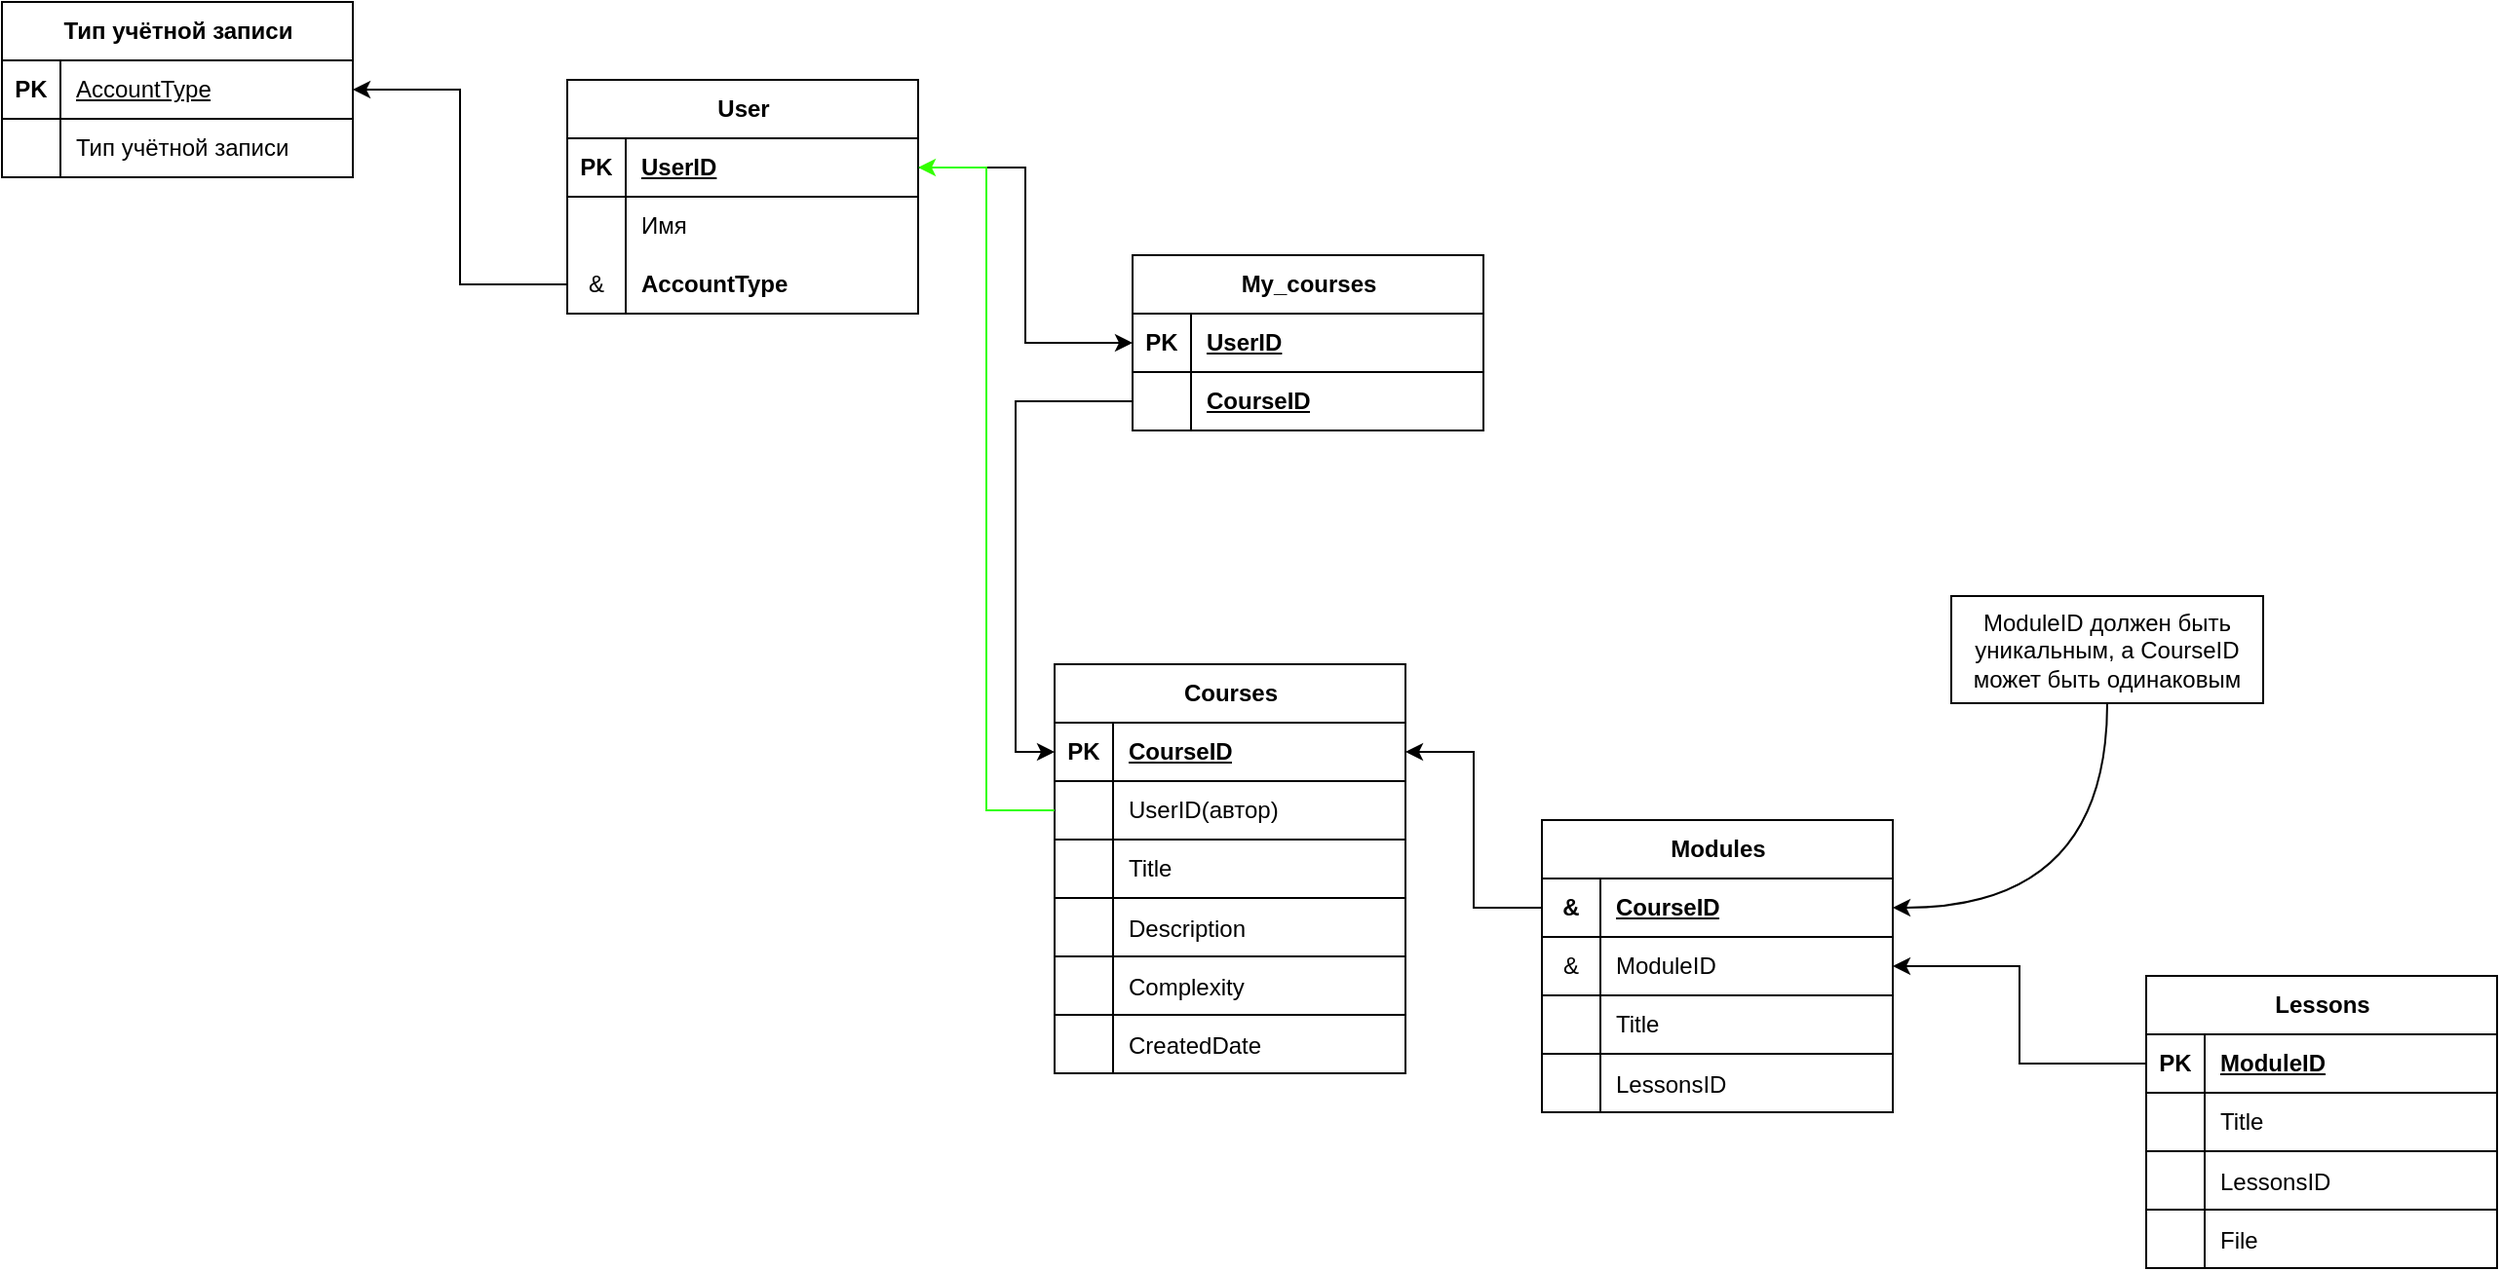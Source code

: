 <mxfile version="24.7.17">
  <diagram name="Страница — 1" id="PTYx6hQ2oJFAxsh8-Oep">
    <mxGraphModel dx="1301" dy="838" grid="1" gridSize="10" guides="1" tooltips="1" connect="1" arrows="1" fold="1" page="1" pageScale="1" pageWidth="827" pageHeight="1169" math="0" shadow="0">
      <root>
        <mxCell id="0" />
        <mxCell id="1" parent="0" />
        <mxCell id="u0pjUyC4gj4sullHrLvw-1" value="User" style="shape=table;startSize=30;container=1;collapsible=1;childLayout=tableLayout;fixedRows=1;rowLines=0;fontStyle=1;align=center;resizeLast=1;html=1;" parent="1" vertex="1">
          <mxGeometry x="90" y="320" width="180" height="120" as="geometry" />
        </mxCell>
        <mxCell id="u0pjUyC4gj4sullHrLvw-2" value="" style="shape=tableRow;horizontal=0;startSize=0;swimlaneHead=0;swimlaneBody=0;fillColor=none;collapsible=0;dropTarget=0;points=[[0,0.5],[1,0.5]];portConstraint=eastwest;top=0;left=0;right=0;bottom=1;" parent="u0pjUyC4gj4sullHrLvw-1" vertex="1">
          <mxGeometry y="30" width="180" height="30" as="geometry" />
        </mxCell>
        <mxCell id="u0pjUyC4gj4sullHrLvw-3" value="PK" style="shape=partialRectangle;connectable=0;fillColor=none;top=0;left=0;bottom=0;right=0;fontStyle=1;overflow=hidden;whiteSpace=wrap;html=1;" parent="u0pjUyC4gj4sullHrLvw-2" vertex="1">
          <mxGeometry width="30" height="30" as="geometry">
            <mxRectangle width="30" height="30" as="alternateBounds" />
          </mxGeometry>
        </mxCell>
        <mxCell id="u0pjUyC4gj4sullHrLvw-4" value="UserID" style="shape=partialRectangle;connectable=0;fillColor=none;top=0;left=0;bottom=0;right=0;align=left;spacingLeft=6;fontStyle=5;overflow=hidden;whiteSpace=wrap;html=1;" parent="u0pjUyC4gj4sullHrLvw-2" vertex="1">
          <mxGeometry x="30" width="150" height="30" as="geometry">
            <mxRectangle width="150" height="30" as="alternateBounds" />
          </mxGeometry>
        </mxCell>
        <mxCell id="u0pjUyC4gj4sullHrLvw-5" value="" style="shape=tableRow;horizontal=0;startSize=0;swimlaneHead=0;swimlaneBody=0;fillColor=none;collapsible=0;dropTarget=0;points=[[0,0.5],[1,0.5]];portConstraint=eastwest;top=0;left=0;right=0;bottom=0;" parent="u0pjUyC4gj4sullHrLvw-1" vertex="1">
          <mxGeometry y="60" width="180" height="30" as="geometry" />
        </mxCell>
        <mxCell id="u0pjUyC4gj4sullHrLvw-6" value="" style="shape=partialRectangle;connectable=0;fillColor=none;top=0;left=0;bottom=0;right=0;editable=1;overflow=hidden;whiteSpace=wrap;html=1;" parent="u0pjUyC4gj4sullHrLvw-5" vertex="1">
          <mxGeometry width="30" height="30" as="geometry">
            <mxRectangle width="30" height="30" as="alternateBounds" />
          </mxGeometry>
        </mxCell>
        <mxCell id="u0pjUyC4gj4sullHrLvw-7" value="Имя" style="shape=partialRectangle;connectable=0;fillColor=none;top=0;left=0;bottom=0;right=0;align=left;spacingLeft=6;overflow=hidden;whiteSpace=wrap;html=1;" parent="u0pjUyC4gj4sullHrLvw-5" vertex="1">
          <mxGeometry x="30" width="150" height="30" as="geometry">
            <mxRectangle width="150" height="30" as="alternateBounds" />
          </mxGeometry>
        </mxCell>
        <mxCell id="u0pjUyC4gj4sullHrLvw-8" value="" style="shape=tableRow;horizontal=0;startSize=0;swimlaneHead=0;swimlaneBody=0;fillColor=none;collapsible=0;dropTarget=0;points=[[0,0.5],[1,0.5]];portConstraint=eastwest;top=0;left=0;right=0;bottom=0;" parent="u0pjUyC4gj4sullHrLvw-1" vertex="1">
          <mxGeometry y="90" width="180" height="30" as="geometry" />
        </mxCell>
        <mxCell id="u0pjUyC4gj4sullHrLvw-9" value="&amp;amp;" style="shape=partialRectangle;connectable=0;fillColor=none;top=0;left=0;bottom=0;right=0;editable=1;overflow=hidden;whiteSpace=wrap;html=1;" parent="u0pjUyC4gj4sullHrLvw-8" vertex="1">
          <mxGeometry width="30" height="30" as="geometry">
            <mxRectangle width="30" height="30" as="alternateBounds" />
          </mxGeometry>
        </mxCell>
        <mxCell id="u0pjUyC4gj4sullHrLvw-10" value="AccountType" style="shape=partialRectangle;connectable=0;fillColor=none;top=0;left=0;bottom=0;right=0;align=left;spacingLeft=6;overflow=hidden;whiteSpace=wrap;html=1;fontStyle=1" parent="u0pjUyC4gj4sullHrLvw-8" vertex="1">
          <mxGeometry x="30" width="150" height="30" as="geometry">
            <mxRectangle width="150" height="30" as="alternateBounds" />
          </mxGeometry>
        </mxCell>
        <mxCell id="u0pjUyC4gj4sullHrLvw-14" value="Тип учётной записи" style="shape=table;startSize=30;container=1;collapsible=1;childLayout=tableLayout;fixedRows=1;rowLines=0;fontStyle=1;align=center;resizeLast=1;html=1;" parent="1" vertex="1">
          <mxGeometry x="-200" y="280" width="180" height="90" as="geometry" />
        </mxCell>
        <mxCell id="u0pjUyC4gj4sullHrLvw-15" value="" style="shape=tableRow;horizontal=0;startSize=0;swimlaneHead=0;swimlaneBody=0;fillColor=none;collapsible=0;dropTarget=0;points=[[0,0.5],[1,0.5]];portConstraint=eastwest;top=0;left=0;right=0;bottom=1;" parent="u0pjUyC4gj4sullHrLvw-14" vertex="1">
          <mxGeometry y="30" width="180" height="30" as="geometry" />
        </mxCell>
        <mxCell id="u0pjUyC4gj4sullHrLvw-16" value="PK" style="shape=partialRectangle;connectable=0;fillColor=none;top=0;left=0;bottom=0;right=0;fontStyle=1;overflow=hidden;whiteSpace=wrap;html=1;" parent="u0pjUyC4gj4sullHrLvw-15" vertex="1">
          <mxGeometry width="30" height="30" as="geometry">
            <mxRectangle width="30" height="30" as="alternateBounds" />
          </mxGeometry>
        </mxCell>
        <mxCell id="u0pjUyC4gj4sullHrLvw-17" value="&lt;span style=&quot;font-weight: normal;&quot;&gt;AccountType&lt;/span&gt;" style="shape=partialRectangle;connectable=0;fillColor=none;top=0;left=0;bottom=0;right=0;align=left;spacingLeft=6;fontStyle=5;overflow=hidden;whiteSpace=wrap;html=1;" parent="u0pjUyC4gj4sullHrLvw-15" vertex="1">
          <mxGeometry x="30" width="150" height="30" as="geometry">
            <mxRectangle width="150" height="30" as="alternateBounds" />
          </mxGeometry>
        </mxCell>
        <mxCell id="u0pjUyC4gj4sullHrLvw-21" value="" style="shape=tableRow;horizontal=0;startSize=0;swimlaneHead=0;swimlaneBody=0;fillColor=none;collapsible=0;dropTarget=0;points=[[0,0.5],[1,0.5]];portConstraint=eastwest;top=0;left=0;right=0;bottom=0;" parent="u0pjUyC4gj4sullHrLvw-14" vertex="1">
          <mxGeometry y="60" width="180" height="30" as="geometry" />
        </mxCell>
        <mxCell id="u0pjUyC4gj4sullHrLvw-22" value="" style="shape=partialRectangle;connectable=0;fillColor=none;top=0;left=0;bottom=0;right=0;editable=1;overflow=hidden;whiteSpace=wrap;html=1;" parent="u0pjUyC4gj4sullHrLvw-21" vertex="1">
          <mxGeometry width="30" height="30" as="geometry">
            <mxRectangle width="30" height="30" as="alternateBounds" />
          </mxGeometry>
        </mxCell>
        <mxCell id="u0pjUyC4gj4sullHrLvw-23" value="Тип учётной записи" style="shape=partialRectangle;connectable=0;fillColor=none;top=0;left=0;bottom=0;right=0;align=left;spacingLeft=6;overflow=hidden;whiteSpace=wrap;html=1;" parent="u0pjUyC4gj4sullHrLvw-21" vertex="1">
          <mxGeometry x="30" width="150" height="30" as="geometry">
            <mxRectangle width="150" height="30" as="alternateBounds" />
          </mxGeometry>
        </mxCell>
        <mxCell id="u0pjUyC4gj4sullHrLvw-24" style="edgeStyle=orthogonalEdgeStyle;rounded=0;orthogonalLoop=1;jettySize=auto;html=1;exitX=0;exitY=0.5;exitDx=0;exitDy=0;entryX=1;entryY=0.5;entryDx=0;entryDy=0;" parent="1" source="u0pjUyC4gj4sullHrLvw-8" target="u0pjUyC4gj4sullHrLvw-15" edge="1">
          <mxGeometry relative="1" as="geometry" />
        </mxCell>
        <mxCell id="u0pjUyC4gj4sullHrLvw-25" value="My_courses" style="shape=table;startSize=30;container=1;collapsible=1;childLayout=tableLayout;fixedRows=1;rowLines=0;fontStyle=1;align=center;resizeLast=1;html=1;" parent="1" vertex="1">
          <mxGeometry x="380" y="410" width="180" height="90" as="geometry" />
        </mxCell>
        <mxCell id="u0pjUyC4gj4sullHrLvw-26" value="" style="shape=tableRow;horizontal=0;startSize=0;swimlaneHead=0;swimlaneBody=0;fillColor=none;collapsible=0;dropTarget=0;points=[[0,0.5],[1,0.5]];portConstraint=eastwest;top=0;left=0;right=0;bottom=1;" parent="u0pjUyC4gj4sullHrLvw-25" vertex="1">
          <mxGeometry y="30" width="180" height="30" as="geometry" />
        </mxCell>
        <mxCell id="u0pjUyC4gj4sullHrLvw-27" value="PK" style="shape=partialRectangle;connectable=0;fillColor=none;top=0;left=0;bottom=0;right=0;fontStyle=1;overflow=hidden;whiteSpace=wrap;html=1;" parent="u0pjUyC4gj4sullHrLvw-26" vertex="1">
          <mxGeometry width="30" height="30" as="geometry">
            <mxRectangle width="30" height="30" as="alternateBounds" />
          </mxGeometry>
        </mxCell>
        <mxCell id="u0pjUyC4gj4sullHrLvw-28" value="UserID" style="shape=partialRectangle;connectable=0;fillColor=none;top=0;left=0;bottom=0;right=0;align=left;spacingLeft=6;fontStyle=5;overflow=hidden;whiteSpace=wrap;html=1;" parent="u0pjUyC4gj4sullHrLvw-26" vertex="1">
          <mxGeometry x="30" width="150" height="30" as="geometry">
            <mxRectangle width="150" height="30" as="alternateBounds" />
          </mxGeometry>
        </mxCell>
        <mxCell id="u0pjUyC4gj4sullHrLvw-29" value="" style="shape=tableRow;horizontal=0;startSize=0;swimlaneHead=0;swimlaneBody=0;fillColor=none;collapsible=0;dropTarget=0;points=[[0,0.5],[1,0.5]];portConstraint=eastwest;top=0;left=0;right=0;bottom=0;" parent="u0pjUyC4gj4sullHrLvw-25" vertex="1">
          <mxGeometry y="60" width="180" height="30" as="geometry" />
        </mxCell>
        <mxCell id="u0pjUyC4gj4sullHrLvw-30" value="" style="shape=partialRectangle;connectable=0;fillColor=none;top=0;left=0;bottom=0;right=0;editable=1;overflow=hidden;whiteSpace=wrap;html=1;" parent="u0pjUyC4gj4sullHrLvw-29" vertex="1">
          <mxGeometry width="30" height="30" as="geometry">
            <mxRectangle width="30" height="30" as="alternateBounds" />
          </mxGeometry>
        </mxCell>
        <mxCell id="u0pjUyC4gj4sullHrLvw-31" value="&lt;span style=&quot;font-weight: 700; text-decoration-line: underline;&quot;&gt;CourseID&lt;/span&gt;" style="shape=partialRectangle;connectable=0;fillColor=none;top=0;left=0;bottom=0;right=0;align=left;spacingLeft=6;overflow=hidden;whiteSpace=wrap;html=1;" parent="u0pjUyC4gj4sullHrLvw-29" vertex="1">
          <mxGeometry x="30" width="150" height="30" as="geometry">
            <mxRectangle width="150" height="30" as="alternateBounds" />
          </mxGeometry>
        </mxCell>
        <mxCell id="u0pjUyC4gj4sullHrLvw-35" style="edgeStyle=orthogonalEdgeStyle;rounded=0;orthogonalLoop=1;jettySize=auto;html=1;exitX=1;exitY=0.5;exitDx=0;exitDy=0;entryX=0;entryY=0.5;entryDx=0;entryDy=0;" parent="1" source="u0pjUyC4gj4sullHrLvw-2" target="u0pjUyC4gj4sullHrLvw-26" edge="1">
          <mxGeometry relative="1" as="geometry" />
        </mxCell>
        <mxCell id="u0pjUyC4gj4sullHrLvw-36" value="Courses" style="shape=table;startSize=30;container=1;collapsible=1;childLayout=tableLayout;fixedRows=1;rowLines=6;fontStyle=1;align=center;resizeLast=1;html=1;" parent="1" vertex="1">
          <mxGeometry x="340" y="620" width="180" height="210" as="geometry">
            <mxRectangle x="170" y="600" width="80" height="30" as="alternateBounds" />
          </mxGeometry>
        </mxCell>
        <mxCell id="u0pjUyC4gj4sullHrLvw-37" value="" style="shape=tableRow;horizontal=0;startSize=0;swimlaneHead=0;swimlaneBody=0;fillColor=none;collapsible=0;dropTarget=0;points=[[0,0.5],[1,0.5]];portConstraint=eastwest;top=0;left=0;right=0;bottom=1;" parent="u0pjUyC4gj4sullHrLvw-36" vertex="1">
          <mxGeometry y="30" width="180" height="30" as="geometry" />
        </mxCell>
        <mxCell id="u0pjUyC4gj4sullHrLvw-38" value="PK" style="shape=partialRectangle;connectable=0;fillColor=none;top=0;left=0;bottom=0;right=0;fontStyle=1;overflow=hidden;whiteSpace=wrap;html=1;" parent="u0pjUyC4gj4sullHrLvw-37" vertex="1">
          <mxGeometry width="30" height="30" as="geometry">
            <mxRectangle width="30" height="30" as="alternateBounds" />
          </mxGeometry>
        </mxCell>
        <mxCell id="u0pjUyC4gj4sullHrLvw-39" value="CourseID" style="shape=partialRectangle;connectable=0;fillColor=none;top=0;left=0;bottom=0;right=0;align=left;spacingLeft=6;fontStyle=5;overflow=hidden;whiteSpace=wrap;html=1;" parent="u0pjUyC4gj4sullHrLvw-37" vertex="1">
          <mxGeometry x="30" width="150" height="30" as="geometry">
            <mxRectangle width="150" height="30" as="alternateBounds" />
          </mxGeometry>
        </mxCell>
        <mxCell id="u0pjUyC4gj4sullHrLvw-40" value="" style="shape=tableRow;horizontal=0;startSize=0;swimlaneHead=0;swimlaneBody=0;fillColor=none;collapsible=0;dropTarget=0;points=[[0,0.5],[1,0.5]];portConstraint=eastwest;top=0;left=0;right=0;bottom=0;" parent="u0pjUyC4gj4sullHrLvw-36" vertex="1">
          <mxGeometry y="60" width="180" height="30" as="geometry" />
        </mxCell>
        <mxCell id="u0pjUyC4gj4sullHrLvw-41" value="" style="shape=partialRectangle;connectable=0;fillColor=none;top=0;left=0;bottom=0;right=0;editable=1;overflow=hidden;whiteSpace=wrap;html=1;" parent="u0pjUyC4gj4sullHrLvw-40" vertex="1">
          <mxGeometry width="30" height="30" as="geometry">
            <mxRectangle width="30" height="30" as="alternateBounds" />
          </mxGeometry>
        </mxCell>
        <mxCell id="u0pjUyC4gj4sullHrLvw-42" value="UserID(автор)" style="shape=partialRectangle;connectable=0;fillColor=none;top=0;left=0;bottom=0;right=0;align=left;spacingLeft=6;overflow=hidden;whiteSpace=wrap;html=1;" parent="u0pjUyC4gj4sullHrLvw-40" vertex="1">
          <mxGeometry x="30" width="150" height="30" as="geometry">
            <mxRectangle width="150" height="30" as="alternateBounds" />
          </mxGeometry>
        </mxCell>
        <mxCell id="u0pjUyC4gj4sullHrLvw-43" value="" style="shape=tableRow;horizontal=0;startSize=0;swimlaneHead=0;swimlaneBody=0;fillColor=none;collapsible=0;dropTarget=0;points=[[0,0.5],[1,0.5]];portConstraint=eastwest;top=0;left=0;right=0;bottom=0;" parent="u0pjUyC4gj4sullHrLvw-36" vertex="1">
          <mxGeometry y="90" width="180" height="30" as="geometry" />
        </mxCell>
        <mxCell id="u0pjUyC4gj4sullHrLvw-44" value="" style="shape=partialRectangle;connectable=0;fillColor=none;top=0;left=0;bottom=0;right=0;editable=1;overflow=hidden;whiteSpace=wrap;html=1;" parent="u0pjUyC4gj4sullHrLvw-43" vertex="1">
          <mxGeometry width="30" height="30" as="geometry">
            <mxRectangle width="30" height="30" as="alternateBounds" />
          </mxGeometry>
        </mxCell>
        <mxCell id="u0pjUyC4gj4sullHrLvw-45" value="Title" style="shape=partialRectangle;connectable=0;fillColor=none;top=0;left=0;bottom=0;right=0;align=left;spacingLeft=6;overflow=hidden;whiteSpace=wrap;html=1;" parent="u0pjUyC4gj4sullHrLvw-43" vertex="1">
          <mxGeometry x="30" width="150" height="30" as="geometry">
            <mxRectangle width="150" height="30" as="alternateBounds" />
          </mxGeometry>
        </mxCell>
        <mxCell id="u0pjUyC4gj4sullHrLvw-87" value="" style="shape=tableRow;horizontal=0;startSize=0;swimlaneHead=0;swimlaneBody=0;fillColor=none;collapsible=0;dropTarget=0;points=[[0,0.5],[1,0.5]];portConstraint=eastwest;top=0;left=0;right=0;bottom=0;" parent="u0pjUyC4gj4sullHrLvw-36" vertex="1">
          <mxGeometry y="120" width="180" height="30" as="geometry" />
        </mxCell>
        <mxCell id="u0pjUyC4gj4sullHrLvw-88" value="" style="shape=partialRectangle;connectable=0;fillColor=none;top=0;left=0;bottom=0;right=0;editable=1;overflow=hidden;" parent="u0pjUyC4gj4sullHrLvw-87" vertex="1">
          <mxGeometry width="30" height="30" as="geometry">
            <mxRectangle width="30" height="30" as="alternateBounds" />
          </mxGeometry>
        </mxCell>
        <mxCell id="u0pjUyC4gj4sullHrLvw-89" value="Description" style="shape=partialRectangle;connectable=0;fillColor=none;top=0;left=0;bottom=0;right=0;align=left;spacingLeft=6;overflow=hidden;" parent="u0pjUyC4gj4sullHrLvw-87" vertex="1">
          <mxGeometry x="30" width="150" height="30" as="geometry">
            <mxRectangle width="150" height="30" as="alternateBounds" />
          </mxGeometry>
        </mxCell>
        <mxCell id="u0pjUyC4gj4sullHrLvw-90" value="" style="shape=tableRow;horizontal=0;startSize=0;swimlaneHead=0;swimlaneBody=0;fillColor=none;collapsible=0;dropTarget=0;points=[[0,0.5],[1,0.5]];portConstraint=eastwest;top=0;left=0;right=0;bottom=0;" parent="u0pjUyC4gj4sullHrLvw-36" vertex="1">
          <mxGeometry y="150" width="180" height="30" as="geometry" />
        </mxCell>
        <mxCell id="u0pjUyC4gj4sullHrLvw-91" value="" style="shape=partialRectangle;connectable=0;fillColor=none;top=0;left=0;bottom=0;right=0;editable=1;overflow=hidden;" parent="u0pjUyC4gj4sullHrLvw-90" vertex="1">
          <mxGeometry width="30" height="30" as="geometry">
            <mxRectangle width="30" height="30" as="alternateBounds" />
          </mxGeometry>
        </mxCell>
        <mxCell id="u0pjUyC4gj4sullHrLvw-92" value="Complexity" style="shape=partialRectangle;connectable=0;fillColor=none;top=0;left=0;bottom=0;right=0;align=left;spacingLeft=6;overflow=hidden;" parent="u0pjUyC4gj4sullHrLvw-90" vertex="1">
          <mxGeometry x="30" width="150" height="30" as="geometry">
            <mxRectangle width="150" height="30" as="alternateBounds" />
          </mxGeometry>
        </mxCell>
        <mxCell id="ZGOFVEdTeN4RPUXebCiD-2" value="" style="shape=tableRow;horizontal=0;startSize=0;swimlaneHead=0;swimlaneBody=0;fillColor=none;collapsible=0;dropTarget=0;points=[[0,0.5],[1,0.5]];portConstraint=eastwest;top=0;left=0;right=0;bottom=0;" vertex="1" parent="u0pjUyC4gj4sullHrLvw-36">
          <mxGeometry y="180" width="180" height="30" as="geometry" />
        </mxCell>
        <mxCell id="ZGOFVEdTeN4RPUXebCiD-3" value="" style="shape=partialRectangle;connectable=0;fillColor=none;top=0;left=0;bottom=0;right=0;editable=1;overflow=hidden;" vertex="1" parent="ZGOFVEdTeN4RPUXebCiD-2">
          <mxGeometry width="30" height="30" as="geometry">
            <mxRectangle width="30" height="30" as="alternateBounds" />
          </mxGeometry>
        </mxCell>
        <mxCell id="ZGOFVEdTeN4RPUXebCiD-4" value="CreatedDate" style="shape=partialRectangle;connectable=0;fillColor=none;top=0;left=0;bottom=0;right=0;align=left;spacingLeft=6;overflow=hidden;" vertex="1" parent="ZGOFVEdTeN4RPUXebCiD-2">
          <mxGeometry x="30" width="150" height="30" as="geometry">
            <mxRectangle width="150" height="30" as="alternateBounds" />
          </mxGeometry>
        </mxCell>
        <mxCell id="u0pjUyC4gj4sullHrLvw-93" style="edgeStyle=orthogonalEdgeStyle;rounded=0;orthogonalLoop=1;jettySize=auto;html=1;exitX=0;exitY=0.5;exitDx=0;exitDy=0;entryX=0;entryY=0.5;entryDx=0;entryDy=0;" parent="1" source="u0pjUyC4gj4sullHrLvw-29" target="u0pjUyC4gj4sullHrLvw-37" edge="1">
          <mxGeometry relative="1" as="geometry" />
        </mxCell>
        <mxCell id="ZGOFVEdTeN4RPUXebCiD-1" style="edgeStyle=orthogonalEdgeStyle;rounded=0;orthogonalLoop=1;jettySize=auto;html=1;exitX=0;exitY=0.5;exitDx=0;exitDy=0;entryX=1;entryY=0.5;entryDx=0;entryDy=0;strokeColor=#33FF00;" edge="1" parent="1" source="u0pjUyC4gj4sullHrLvw-40" target="u0pjUyC4gj4sullHrLvw-2">
          <mxGeometry relative="1" as="geometry" />
        </mxCell>
        <mxCell id="ZGOFVEdTeN4RPUXebCiD-5" value="Modules" style="shape=table;startSize=30;container=1;collapsible=1;childLayout=tableLayout;fixedRows=1;rowLines=6;fontStyle=1;align=center;resizeLast=1;html=1;" vertex="1" parent="1">
          <mxGeometry x="590" y="700" width="180" height="150" as="geometry">
            <mxRectangle x="170" y="600" width="80" height="30" as="alternateBounds" />
          </mxGeometry>
        </mxCell>
        <mxCell id="ZGOFVEdTeN4RPUXebCiD-6" value="" style="shape=tableRow;horizontal=0;startSize=0;swimlaneHead=0;swimlaneBody=0;fillColor=none;collapsible=0;dropTarget=0;points=[[0,0.5],[1,0.5]];portConstraint=eastwest;top=0;left=0;right=0;bottom=1;" vertex="1" parent="ZGOFVEdTeN4RPUXebCiD-5">
          <mxGeometry y="30" width="180" height="30" as="geometry" />
        </mxCell>
        <mxCell id="ZGOFVEdTeN4RPUXebCiD-7" value="&amp;amp;" style="shape=partialRectangle;connectable=0;fillColor=none;top=0;left=0;bottom=0;right=0;fontStyle=1;overflow=hidden;whiteSpace=wrap;html=1;" vertex="1" parent="ZGOFVEdTeN4RPUXebCiD-6">
          <mxGeometry width="30" height="30" as="geometry">
            <mxRectangle width="30" height="30" as="alternateBounds" />
          </mxGeometry>
        </mxCell>
        <mxCell id="ZGOFVEdTeN4RPUXebCiD-8" value="CourseID" style="shape=partialRectangle;connectable=0;fillColor=none;top=0;left=0;bottom=0;right=0;align=left;spacingLeft=6;fontStyle=5;overflow=hidden;whiteSpace=wrap;html=1;" vertex="1" parent="ZGOFVEdTeN4RPUXebCiD-6">
          <mxGeometry x="30" width="150" height="30" as="geometry">
            <mxRectangle width="150" height="30" as="alternateBounds" />
          </mxGeometry>
        </mxCell>
        <mxCell id="ZGOFVEdTeN4RPUXebCiD-9" value="" style="shape=tableRow;horizontal=0;startSize=0;swimlaneHead=0;swimlaneBody=0;fillColor=none;collapsible=0;dropTarget=0;points=[[0,0.5],[1,0.5]];portConstraint=eastwest;top=0;left=0;right=0;bottom=0;" vertex="1" parent="ZGOFVEdTeN4RPUXebCiD-5">
          <mxGeometry y="60" width="180" height="30" as="geometry" />
        </mxCell>
        <mxCell id="ZGOFVEdTeN4RPUXebCiD-10" value="&amp;amp;" style="shape=partialRectangle;connectable=0;fillColor=none;top=0;left=0;bottom=0;right=0;editable=1;overflow=hidden;whiteSpace=wrap;html=1;" vertex="1" parent="ZGOFVEdTeN4RPUXebCiD-9">
          <mxGeometry width="30" height="30" as="geometry">
            <mxRectangle width="30" height="30" as="alternateBounds" />
          </mxGeometry>
        </mxCell>
        <mxCell id="ZGOFVEdTeN4RPUXebCiD-11" value="ModuleID" style="shape=partialRectangle;connectable=0;fillColor=none;top=0;left=0;bottom=0;right=0;align=left;spacingLeft=6;overflow=hidden;whiteSpace=wrap;html=1;" vertex="1" parent="ZGOFVEdTeN4RPUXebCiD-9">
          <mxGeometry x="30" width="150" height="30" as="geometry">
            <mxRectangle width="150" height="30" as="alternateBounds" />
          </mxGeometry>
        </mxCell>
        <mxCell id="ZGOFVEdTeN4RPUXebCiD-12" value="" style="shape=tableRow;horizontal=0;startSize=0;swimlaneHead=0;swimlaneBody=0;fillColor=none;collapsible=0;dropTarget=0;points=[[0,0.5],[1,0.5]];portConstraint=eastwest;top=0;left=0;right=0;bottom=0;" vertex="1" parent="ZGOFVEdTeN4RPUXebCiD-5">
          <mxGeometry y="90" width="180" height="30" as="geometry" />
        </mxCell>
        <mxCell id="ZGOFVEdTeN4RPUXebCiD-13" value="" style="shape=partialRectangle;connectable=0;fillColor=none;top=0;left=0;bottom=0;right=0;editable=1;overflow=hidden;whiteSpace=wrap;html=1;" vertex="1" parent="ZGOFVEdTeN4RPUXebCiD-12">
          <mxGeometry width="30" height="30" as="geometry">
            <mxRectangle width="30" height="30" as="alternateBounds" />
          </mxGeometry>
        </mxCell>
        <mxCell id="ZGOFVEdTeN4RPUXebCiD-14" value="Title" style="shape=partialRectangle;connectable=0;fillColor=none;top=0;left=0;bottom=0;right=0;align=left;spacingLeft=6;overflow=hidden;whiteSpace=wrap;html=1;" vertex="1" parent="ZGOFVEdTeN4RPUXebCiD-12">
          <mxGeometry x="30" width="150" height="30" as="geometry">
            <mxRectangle width="150" height="30" as="alternateBounds" />
          </mxGeometry>
        </mxCell>
        <mxCell id="ZGOFVEdTeN4RPUXebCiD-15" value="" style="shape=tableRow;horizontal=0;startSize=0;swimlaneHead=0;swimlaneBody=0;fillColor=none;collapsible=0;dropTarget=0;points=[[0,0.5],[1,0.5]];portConstraint=eastwest;top=0;left=0;right=0;bottom=0;" vertex="1" parent="ZGOFVEdTeN4RPUXebCiD-5">
          <mxGeometry y="120" width="180" height="30" as="geometry" />
        </mxCell>
        <mxCell id="ZGOFVEdTeN4RPUXebCiD-16" value="" style="shape=partialRectangle;connectable=0;fillColor=none;top=0;left=0;bottom=0;right=0;editable=1;overflow=hidden;" vertex="1" parent="ZGOFVEdTeN4RPUXebCiD-15">
          <mxGeometry width="30" height="30" as="geometry">
            <mxRectangle width="30" height="30" as="alternateBounds" />
          </mxGeometry>
        </mxCell>
        <mxCell id="ZGOFVEdTeN4RPUXebCiD-17" value="LessonsID" style="shape=partialRectangle;connectable=0;fillColor=none;top=0;left=0;bottom=0;right=0;align=left;spacingLeft=6;overflow=hidden;" vertex="1" parent="ZGOFVEdTeN4RPUXebCiD-15">
          <mxGeometry x="30" width="150" height="30" as="geometry">
            <mxRectangle width="150" height="30" as="alternateBounds" />
          </mxGeometry>
        </mxCell>
        <mxCell id="ZGOFVEdTeN4RPUXebCiD-24" value="Lessons" style="shape=table;startSize=30;container=1;collapsible=1;childLayout=tableLayout;fixedRows=1;rowLines=6;fontStyle=1;align=center;resizeLast=1;html=1;" vertex="1" parent="1">
          <mxGeometry x="900" y="780" width="180" height="150" as="geometry">
            <mxRectangle x="170" y="600" width="80" height="30" as="alternateBounds" />
          </mxGeometry>
        </mxCell>
        <mxCell id="ZGOFVEdTeN4RPUXebCiD-25" value="" style="shape=tableRow;horizontal=0;startSize=0;swimlaneHead=0;swimlaneBody=0;fillColor=none;collapsible=0;dropTarget=0;points=[[0,0.5],[1,0.5]];portConstraint=eastwest;top=0;left=0;right=0;bottom=1;" vertex="1" parent="ZGOFVEdTeN4RPUXebCiD-24">
          <mxGeometry y="30" width="180" height="30" as="geometry" />
        </mxCell>
        <mxCell id="ZGOFVEdTeN4RPUXebCiD-26" value="PK" style="shape=partialRectangle;connectable=0;fillColor=none;top=0;left=0;bottom=0;right=0;fontStyle=1;overflow=hidden;whiteSpace=wrap;html=1;" vertex="1" parent="ZGOFVEdTeN4RPUXebCiD-25">
          <mxGeometry width="30" height="30" as="geometry">
            <mxRectangle width="30" height="30" as="alternateBounds" />
          </mxGeometry>
        </mxCell>
        <mxCell id="ZGOFVEdTeN4RPUXebCiD-27" value="ModuleID" style="shape=partialRectangle;connectable=0;fillColor=none;top=0;left=0;bottom=0;right=0;align=left;spacingLeft=6;fontStyle=5;overflow=hidden;whiteSpace=wrap;html=1;" vertex="1" parent="ZGOFVEdTeN4RPUXebCiD-25">
          <mxGeometry x="30" width="150" height="30" as="geometry">
            <mxRectangle width="150" height="30" as="alternateBounds" />
          </mxGeometry>
        </mxCell>
        <mxCell id="ZGOFVEdTeN4RPUXebCiD-31" value="" style="shape=tableRow;horizontal=0;startSize=0;swimlaneHead=0;swimlaneBody=0;fillColor=none;collapsible=0;dropTarget=0;points=[[0,0.5],[1,0.5]];portConstraint=eastwest;top=0;left=0;right=0;bottom=0;" vertex="1" parent="ZGOFVEdTeN4RPUXebCiD-24">
          <mxGeometry y="60" width="180" height="30" as="geometry" />
        </mxCell>
        <mxCell id="ZGOFVEdTeN4RPUXebCiD-32" value="" style="shape=partialRectangle;connectable=0;fillColor=none;top=0;left=0;bottom=0;right=0;editable=1;overflow=hidden;whiteSpace=wrap;html=1;" vertex="1" parent="ZGOFVEdTeN4RPUXebCiD-31">
          <mxGeometry width="30" height="30" as="geometry">
            <mxRectangle width="30" height="30" as="alternateBounds" />
          </mxGeometry>
        </mxCell>
        <mxCell id="ZGOFVEdTeN4RPUXebCiD-33" value="Title" style="shape=partialRectangle;connectable=0;fillColor=none;top=0;left=0;bottom=0;right=0;align=left;spacingLeft=6;overflow=hidden;whiteSpace=wrap;html=1;" vertex="1" parent="ZGOFVEdTeN4RPUXebCiD-31">
          <mxGeometry x="30" width="150" height="30" as="geometry">
            <mxRectangle width="150" height="30" as="alternateBounds" />
          </mxGeometry>
        </mxCell>
        <mxCell id="ZGOFVEdTeN4RPUXebCiD-34" value="" style="shape=tableRow;horizontal=0;startSize=0;swimlaneHead=0;swimlaneBody=0;fillColor=none;collapsible=0;dropTarget=0;points=[[0,0.5],[1,0.5]];portConstraint=eastwest;top=0;left=0;right=0;bottom=0;" vertex="1" parent="ZGOFVEdTeN4RPUXebCiD-24">
          <mxGeometry y="90" width="180" height="30" as="geometry" />
        </mxCell>
        <mxCell id="ZGOFVEdTeN4RPUXebCiD-35" value="" style="shape=partialRectangle;connectable=0;fillColor=none;top=0;left=0;bottom=0;right=0;editable=1;overflow=hidden;" vertex="1" parent="ZGOFVEdTeN4RPUXebCiD-34">
          <mxGeometry width="30" height="30" as="geometry">
            <mxRectangle width="30" height="30" as="alternateBounds" />
          </mxGeometry>
        </mxCell>
        <mxCell id="ZGOFVEdTeN4RPUXebCiD-36" value="LessonsID" style="shape=partialRectangle;connectable=0;fillColor=none;top=0;left=0;bottom=0;right=0;align=left;spacingLeft=6;overflow=hidden;" vertex="1" parent="ZGOFVEdTeN4RPUXebCiD-34">
          <mxGeometry x="30" width="150" height="30" as="geometry">
            <mxRectangle width="150" height="30" as="alternateBounds" />
          </mxGeometry>
        </mxCell>
        <mxCell id="ZGOFVEdTeN4RPUXebCiD-44" value="" style="shape=tableRow;horizontal=0;startSize=0;swimlaneHead=0;swimlaneBody=0;fillColor=none;collapsible=0;dropTarget=0;points=[[0,0.5],[1,0.5]];portConstraint=eastwest;top=0;left=0;right=0;bottom=0;" vertex="1" parent="ZGOFVEdTeN4RPUXebCiD-24">
          <mxGeometry y="120" width="180" height="30" as="geometry" />
        </mxCell>
        <mxCell id="ZGOFVEdTeN4RPUXebCiD-45" value="" style="shape=partialRectangle;connectable=0;fillColor=none;top=0;left=0;bottom=0;right=0;editable=1;overflow=hidden;" vertex="1" parent="ZGOFVEdTeN4RPUXebCiD-44">
          <mxGeometry width="30" height="30" as="geometry">
            <mxRectangle width="30" height="30" as="alternateBounds" />
          </mxGeometry>
        </mxCell>
        <mxCell id="ZGOFVEdTeN4RPUXebCiD-46" value="File" style="shape=partialRectangle;connectable=0;fillColor=none;top=0;left=0;bottom=0;right=0;align=left;spacingLeft=6;overflow=hidden;" vertex="1" parent="ZGOFVEdTeN4RPUXebCiD-44">
          <mxGeometry x="30" width="150" height="30" as="geometry">
            <mxRectangle width="150" height="30" as="alternateBounds" />
          </mxGeometry>
        </mxCell>
        <mxCell id="ZGOFVEdTeN4RPUXebCiD-43" style="edgeStyle=orthogonalEdgeStyle;rounded=0;orthogonalLoop=1;jettySize=auto;html=1;exitX=0;exitY=0.5;exitDx=0;exitDy=0;entryX=1;entryY=0.5;entryDx=0;entryDy=0;" edge="1" parent="1" source="ZGOFVEdTeN4RPUXebCiD-25" target="ZGOFVEdTeN4RPUXebCiD-9">
          <mxGeometry relative="1" as="geometry" />
        </mxCell>
        <mxCell id="ZGOFVEdTeN4RPUXebCiD-47" style="edgeStyle=orthogonalEdgeStyle;rounded=0;orthogonalLoop=1;jettySize=auto;html=1;exitX=0;exitY=0.5;exitDx=0;exitDy=0;entryX=1;entryY=0.5;entryDx=0;entryDy=0;" edge="1" parent="1" source="ZGOFVEdTeN4RPUXebCiD-6" target="u0pjUyC4gj4sullHrLvw-37">
          <mxGeometry relative="1" as="geometry" />
        </mxCell>
        <mxCell id="ZGOFVEdTeN4RPUXebCiD-62" style="edgeStyle=orthogonalEdgeStyle;rounded=0;orthogonalLoop=1;jettySize=auto;html=1;exitX=0.5;exitY=1;exitDx=0;exitDy=0;curved=1;entryX=1;entryY=0.5;entryDx=0;entryDy=0;" edge="1" parent="1" source="ZGOFVEdTeN4RPUXebCiD-60" target="ZGOFVEdTeN4RPUXebCiD-6">
          <mxGeometry relative="1" as="geometry">
            <mxPoint x="790" y="745" as="targetPoint" />
          </mxGeometry>
        </mxCell>
        <mxCell id="ZGOFVEdTeN4RPUXebCiD-60" value="ModuleID должен быть уникальным, а CourseID может быть одинаковым" style="text;html=1;align=center;verticalAlign=middle;whiteSpace=wrap;rounded=0;strokeColor=default;" vertex="1" parent="1">
          <mxGeometry x="800" y="585" width="160" height="55" as="geometry" />
        </mxCell>
      </root>
    </mxGraphModel>
  </diagram>
</mxfile>
